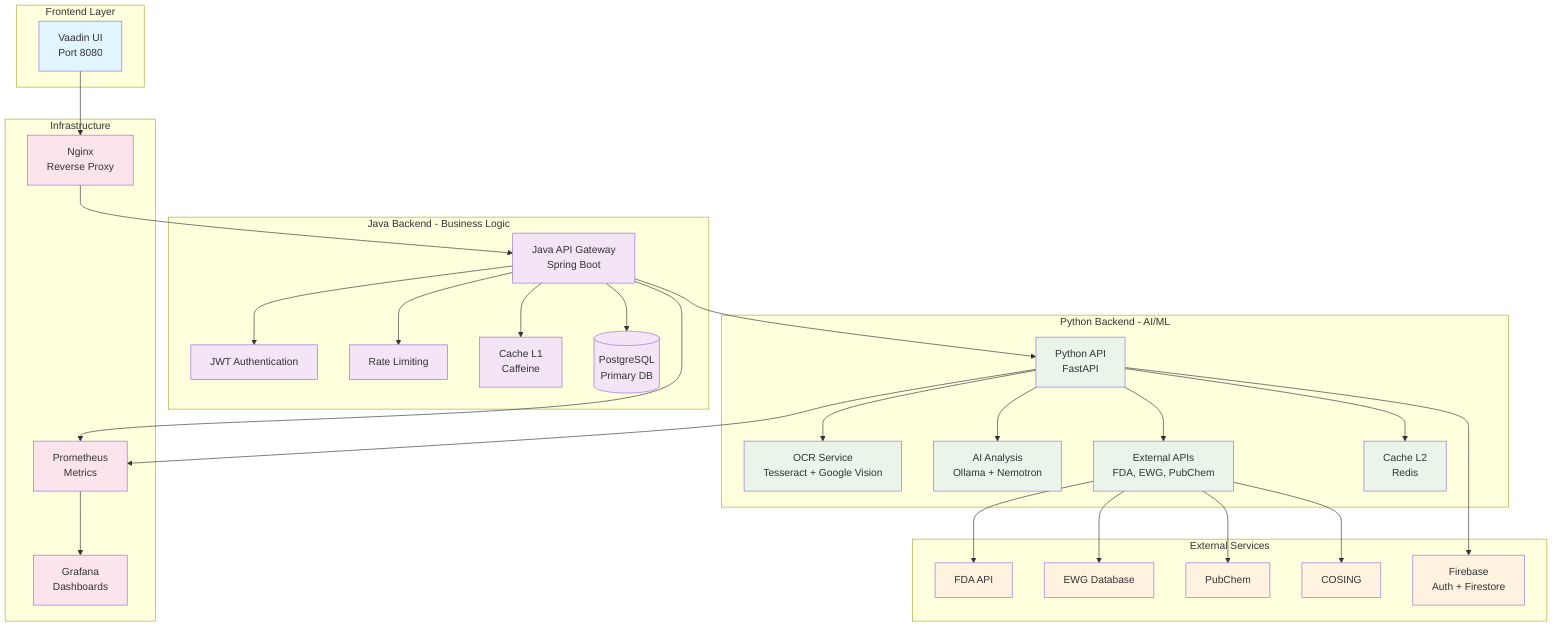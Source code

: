 graph TB
    subgraph "Frontend Layer"
        UI[Vaadin UI<br/>Port 8080]
    end
    
    subgraph "Java Backend - Business Logic"
        JAPI[Java API Gateway<br/>Spring Boot]
        JAUTH[JWT Authentication]
        JRATE[Rate Limiting]
        JCACHE[Cache L1<br/>Caffeine]
        JDB[(PostgreSQL<br/>Primary DB)]
    end
    
    subgraph "Python Backend - AI/ML"
        PAPI[Python API<br/>FastAPI]
        POCR[OCR Service<br/>Tesseract + Google Vision]
        PAI[AI Analysis<br/>Ollama + Nemotron]
        PEXT[External APIs<br/>FDA, EWG, PubChem]
        PCACHE[Cache L2<br/>Redis]
    end
    
    subgraph "External Services"
        FDA[FDA API]
        EWG[EWG Database]
        PUB[PubChem]
        COS[COSING]
        FIRE[Firebase<br/>Auth + Firestore]
    end
    
    subgraph "Infrastructure"
        NGINX[Nginx<br/>Reverse Proxy]
        PROM[Prometheus<br/>Metrics]
        GRAF[Grafana<br/>Dashboards]
    end
    
    %% Connections
    UI --> NGINX
    NGINX --> JAPI
    JAPI --> JAUTH
    JAPI --> JRATE
    JAPI --> JCACHE
    JAPI --> JDB
    JAPI --> PAPI
    
    PAPI --> POCR
    PAPI --> PAI
    PAPI --> PEXT
    PAPI --> PCACHE
    PAPI --> FIRE
    
    PEXT --> FDA
    PEXT --> EWG
    PEXT --> PUB
    PEXT --> COS
    
    JAPI --> PROM
    PAPI --> PROM
    PROM --> GRAF
    
    %% Styling
    classDef frontend fill:#e1f5fe
    classDef java fill:#f3e5f5
    classDef python fill:#e8f5e8
    classDef external fill:#fff3e0
    classDef infra fill:#fce4ec
    
    class UI frontend
    class JAPI,JAUTH,JRATE,JCACHE,JDB java
    class PAPI,POCR,PAI,PEXT,PCACHE python
    class FDA,EWG,PUB,COS,FIRE external
    class NGINX,PROM,GRAF infra